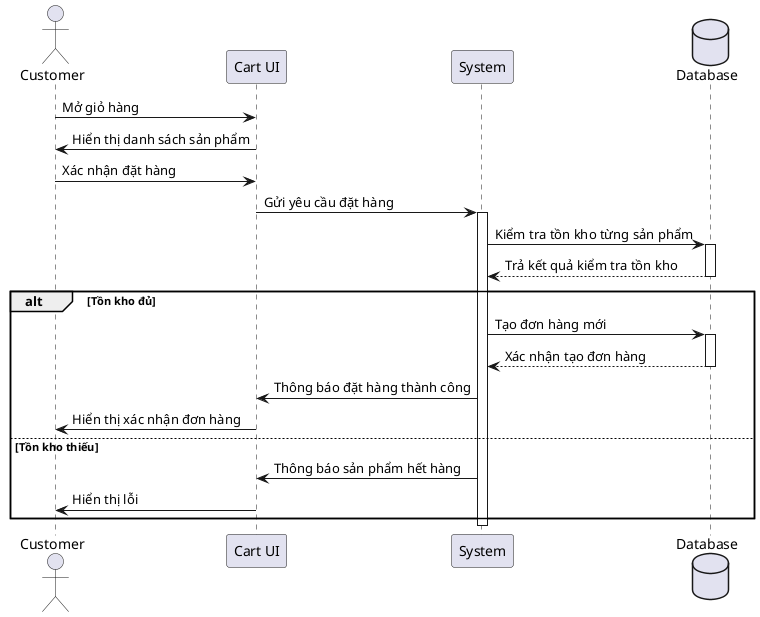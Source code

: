 @startuml
actor Customer
participant "Cart UI" as UI
participant "System" as Server
database "Database" as DB

Customer -> UI : Mở giỏ hàng
UI -> Customer : Hiển thị danh sách sản phẩm
Customer -> UI : Xác nhận đặt hàng
UI -> Server : Gửi yêu cầu đặt hàng
activate Server
Server -> DB : Kiểm tra tồn kho từng sản phẩm
activate DB
DB --> Server : Trả kết quả kiểm tra tồn kho
deactivate DB

alt Tồn kho đủ
    Server -> DB : Tạo đơn hàng mới
    activate DB
    DB --> Server : Xác nhận tạo đơn hàng
    deactivate DB
    Server -> UI : Thông báo đặt hàng thành công
    UI -> Customer : Hiển thị xác nhận đơn hàng
else Tồn kho thiếu
    Server -> UI : Thông báo sản phẩm hết hàng
    UI -> Customer : Hiển thị lỗi
end
deactivate Server
@enduml
